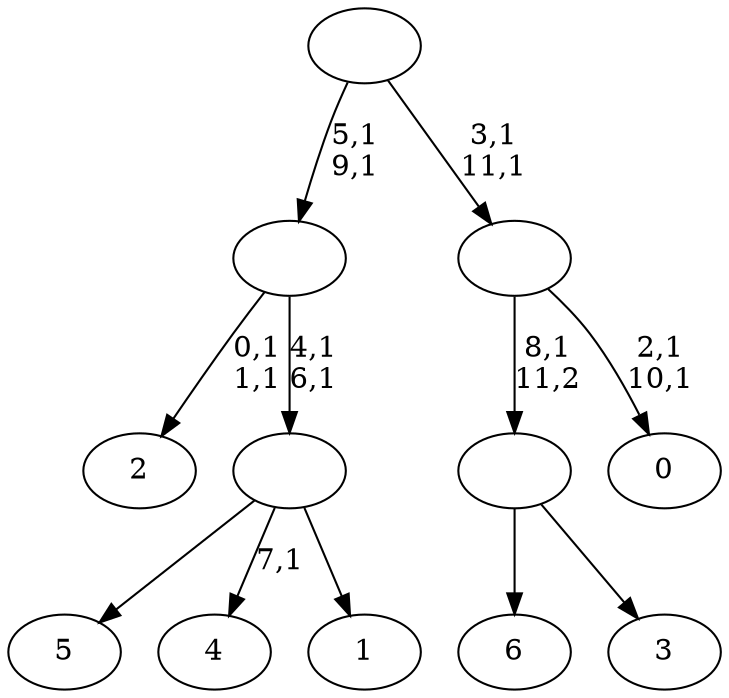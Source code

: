 digraph T {
	19 [label="6"]
	18 [label="5"]
	17 [label="4"]
	15 [label="3"]
	14 [label=""]
	13 [label="2"]
	10 [label="1"]
	9 [label=""]
	7 [label=""]
	5 [label="0"]
	2 [label=""]
	0 [label=""]
	14 -> 19 [label=""]
	14 -> 15 [label=""]
	9 -> 17 [label="7,1"]
	9 -> 18 [label=""]
	9 -> 10 [label=""]
	7 -> 9 [label="4,1\n6,1"]
	7 -> 13 [label="0,1\n1,1"]
	2 -> 5 [label="2,1\n10,1"]
	2 -> 14 [label="8,1\n11,2"]
	0 -> 2 [label="3,1\n11,1"]
	0 -> 7 [label="5,1\n9,1"]
}
